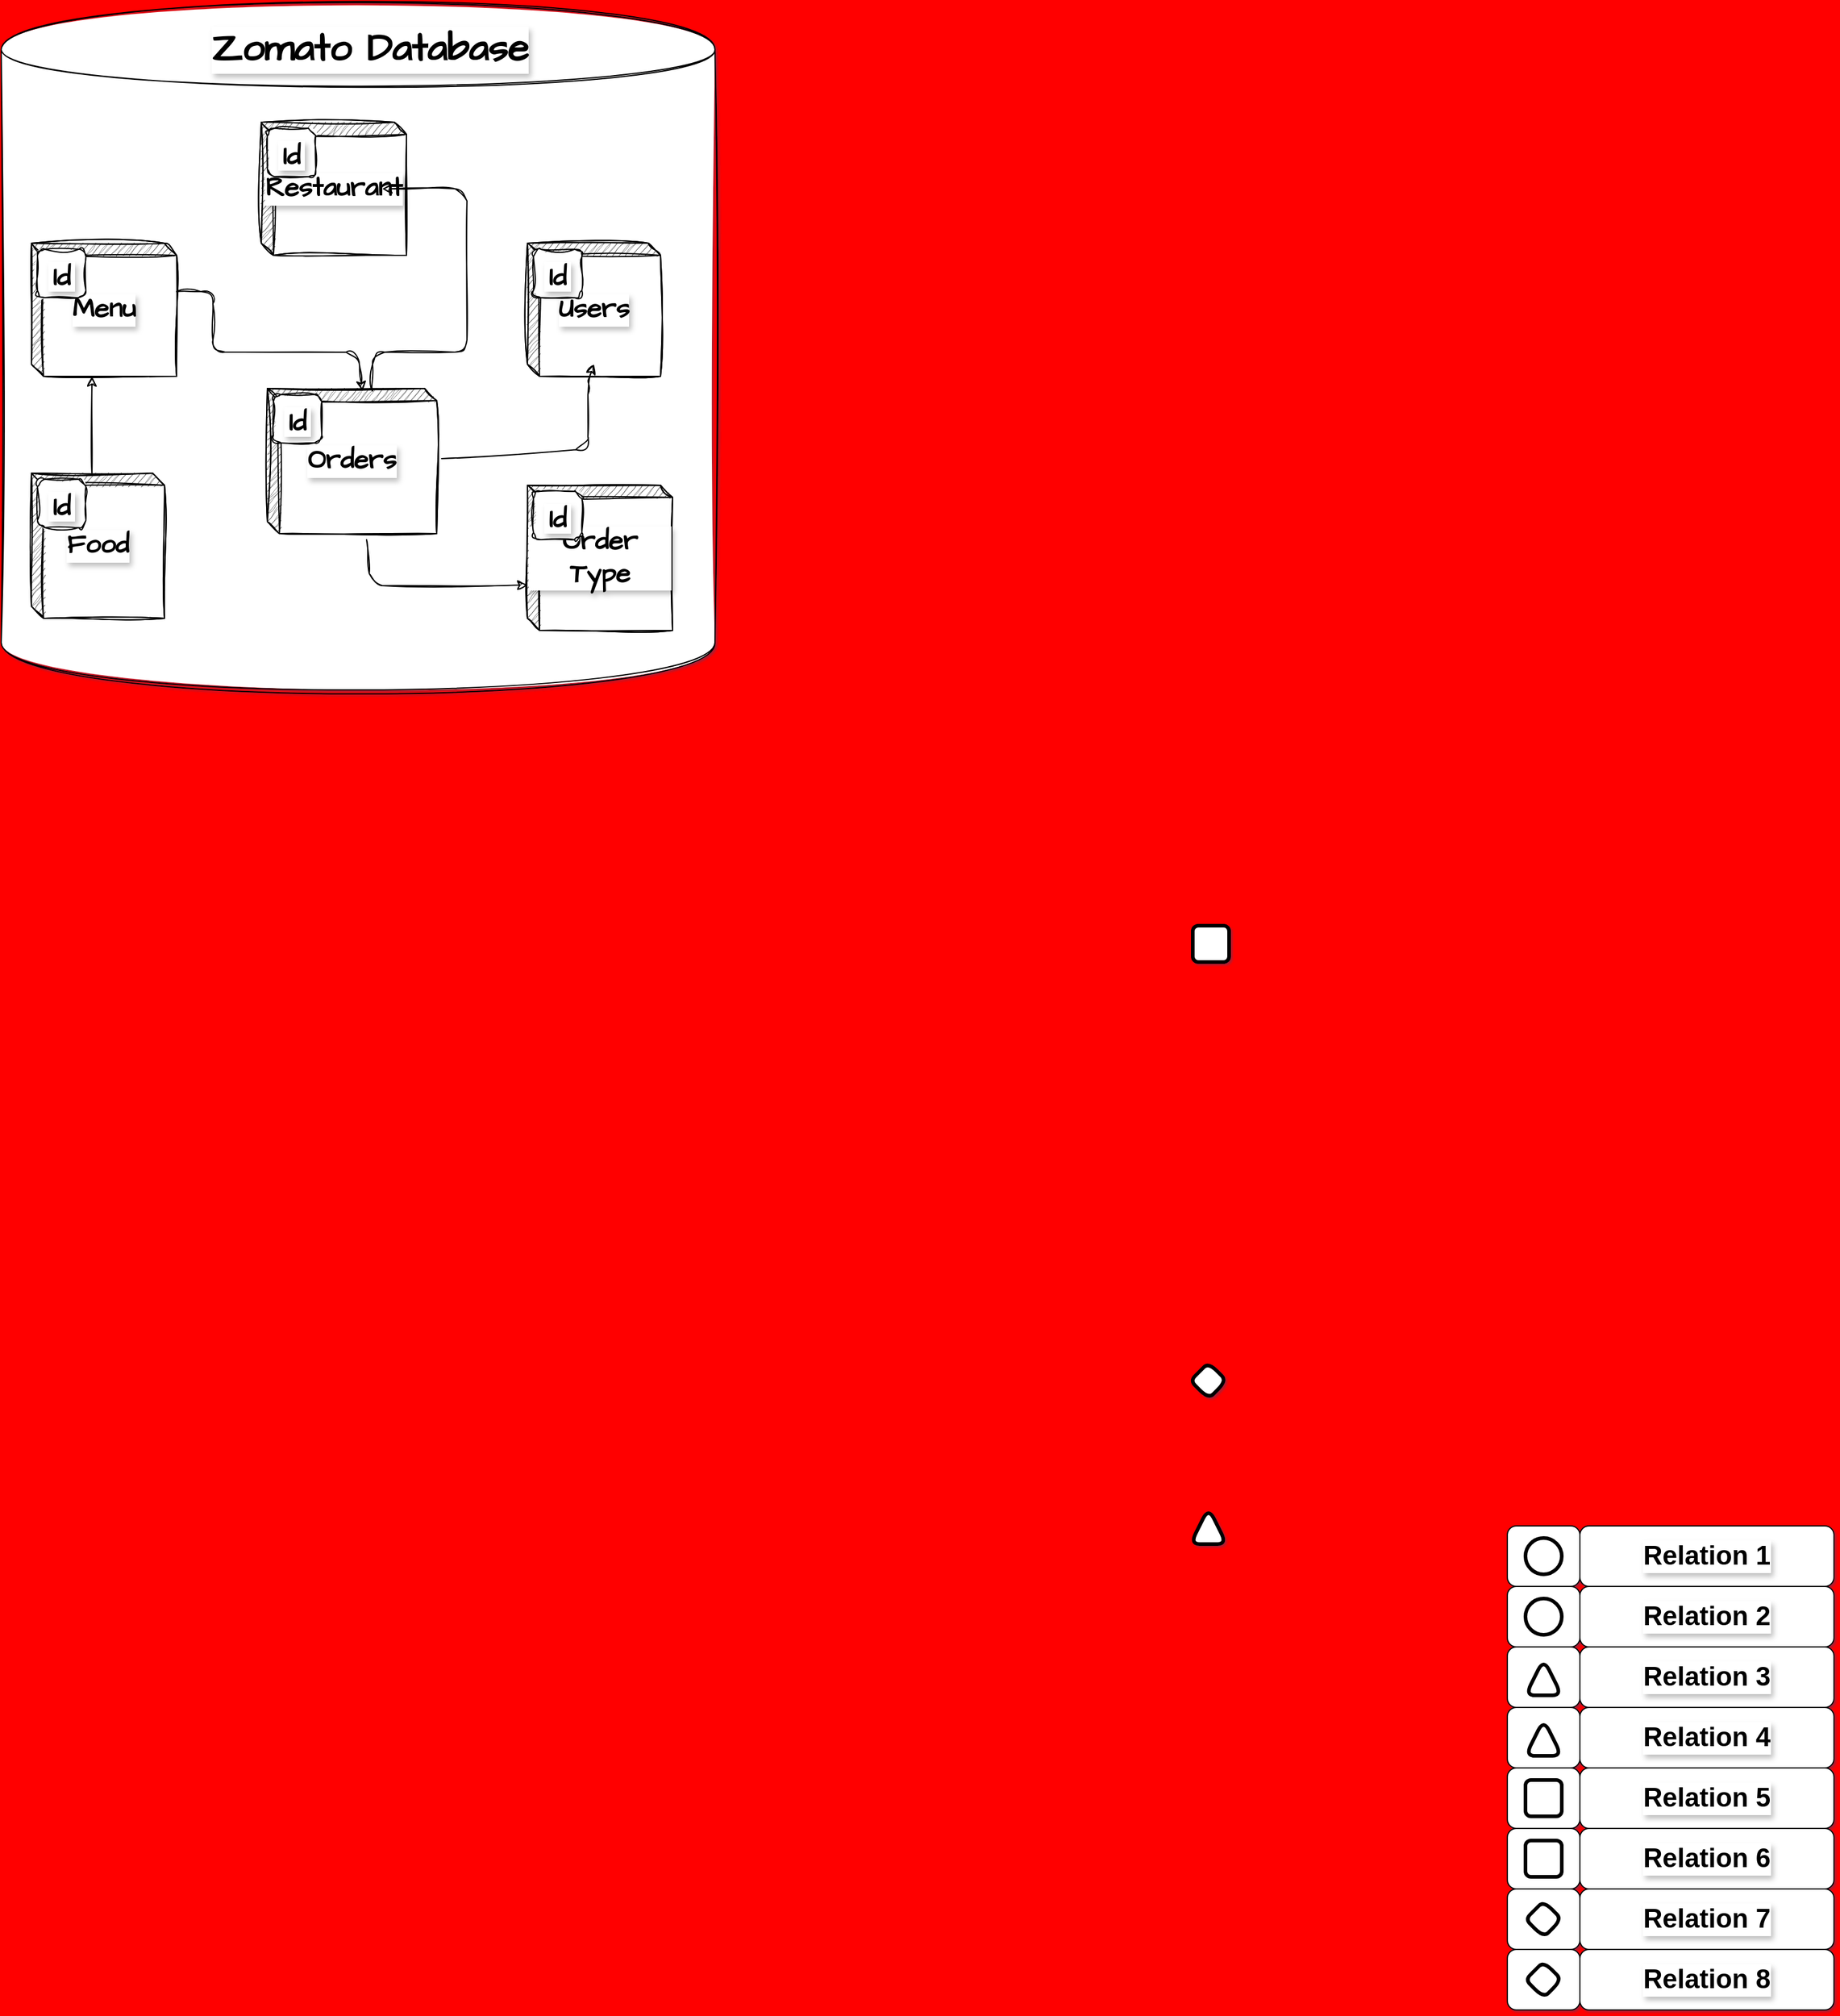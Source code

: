 <mxfile version="27.2.0">
  <diagram name="Page-1" id="bd83a815-5ea8-2e97-e5ec-87c9f400f2fa">
    <mxGraphModel dx="1237" dy="1903" grid="1" gridSize="10" guides="1" tooltips="1" connect="1" arrows="1" fold="1" page="1" pageScale="1.5" pageWidth="1169" pageHeight="826" background="#FF0000" math="0" shadow="1" adaptiveColors="auto">
      <root>
        <mxCell id="0" style=";html=1;" />
        <mxCell id="1" style=";html=1;" parent="0" />
        <mxCell id="1516e18e63f93b96-4" value="" style="whiteSpace=wrap;html=1;rounded=1;shadow=0;strokeWidth=1;fontSize=22;labelBackgroundColor=default;labelBorderColor=none;textShadow=1;fontStyle=1" parent="1" vertex="1">
          <mxGeometry x="1400" y="1140" width="60" height="50" as="geometry" />
        </mxCell>
        <mxCell id="1516e18e63f93b96-5" value="Relation 8" style="whiteSpace=wrap;html=1;rounded=1;shadow=0;strokeWidth=1;fontSize=22;labelBackgroundColor=default;labelBorderColor=none;textShadow=1;fontStyle=1" parent="1" vertex="1">
          <mxGeometry x="1460" y="1140" width="210" height="50" as="geometry" />
        </mxCell>
        <mxCell id="1516e18e63f93b96-12" value="" style="rhombus;whiteSpace=wrap;html=1;rounded=1;shadow=0;strokeWidth=3;fontSize=22;labelBackgroundColor=default;labelBorderColor=none;textShadow=1;fontStyle=1" parent="1" vertex="1">
          <mxGeometry x="1415" y="1150" width="30" height="30" as="geometry" />
        </mxCell>
        <mxCell id="1516e18e63f93b96-14" value="" style="whiteSpace=wrap;html=1;rounded=1;shadow=0;strokeWidth=1;fontSize=22;labelBackgroundColor=default;labelBorderColor=none;textShadow=1;fontStyle=1" parent="1" vertex="1">
          <mxGeometry x="1400" y="1090" width="60" height="50" as="geometry" />
        </mxCell>
        <mxCell id="1516e18e63f93b96-15" value="Relation 7" style="whiteSpace=wrap;html=1;rounded=1;shadow=0;strokeWidth=1;fontSize=22;labelBackgroundColor=default;labelBorderColor=none;textShadow=1;fontStyle=1" parent="1" vertex="1">
          <mxGeometry x="1460" y="1090" width="210" height="50" as="geometry" />
        </mxCell>
        <mxCell id="1516e18e63f93b96-18" value="" style="whiteSpace=wrap;html=1;rounded=1;shadow=0;strokeWidth=1;fontSize=22;labelBackgroundColor=default;labelBorderColor=none;textShadow=1;fontStyle=1" parent="1" vertex="1">
          <mxGeometry x="1400" y="1040" width="60" height="50" as="geometry" />
        </mxCell>
        <mxCell id="1516e18e63f93b96-19" value="Relation 6" style="whiteSpace=wrap;html=1;rounded=1;shadow=0;strokeWidth=1;fontSize=22;labelBackgroundColor=default;labelBorderColor=none;textShadow=1;fontStyle=1" parent="1" vertex="1">
          <mxGeometry x="1460" y="1040" width="210" height="50" as="geometry" />
        </mxCell>
        <mxCell id="1516e18e63f93b96-20" value="" style="whiteSpace=wrap;html=1;rounded=1;shadow=0;strokeWidth=1;fontSize=22;labelBackgroundColor=default;labelBorderColor=none;textShadow=1;fontStyle=1" parent="1" vertex="1">
          <mxGeometry x="1400" y="990" width="60" height="50" as="geometry" />
        </mxCell>
        <mxCell id="1516e18e63f93b96-21" value="Relation 5" style="whiteSpace=wrap;html=1;rounded=1;shadow=0;strokeWidth=1;fontSize=22;labelBackgroundColor=default;labelBorderColor=none;textShadow=1;fontStyle=1" parent="1" vertex="1">
          <mxGeometry x="1460" y="990" width="210" height="50" as="geometry" />
        </mxCell>
        <mxCell id="1516e18e63f93b96-22" value="" style="whiteSpace=wrap;html=1;rounded=1;shadow=0;strokeWidth=1;fontSize=22;labelBackgroundColor=default;labelBorderColor=none;textShadow=1;fontStyle=1" parent="1" vertex="1">
          <mxGeometry x="1400" y="940" width="60" height="50" as="geometry" />
        </mxCell>
        <mxCell id="1516e18e63f93b96-23" value="Relation 4" style="whiteSpace=wrap;html=1;rounded=1;shadow=0;strokeWidth=1;fontSize=22;labelBackgroundColor=default;labelBorderColor=none;textShadow=1;fontStyle=1" parent="1" vertex="1">
          <mxGeometry x="1460" y="940" width="210" height="50" as="geometry" />
        </mxCell>
        <mxCell id="1516e18e63f93b96-24" value="" style="whiteSpace=wrap;html=1;rounded=1;shadow=0;strokeWidth=1;fontSize=22;labelBackgroundColor=default;labelBorderColor=none;textShadow=1;fontStyle=1" parent="1" vertex="1">
          <mxGeometry x="1400" y="890" width="60" height="50" as="geometry" />
        </mxCell>
        <mxCell id="1516e18e63f93b96-25" value="Relation 3" style="whiteSpace=wrap;html=1;rounded=1;shadow=0;strokeWidth=1;fontSize=22;labelBackgroundColor=default;labelBorderColor=none;textShadow=1;fontStyle=1" parent="1" vertex="1">
          <mxGeometry x="1460" y="890" width="210" height="50" as="geometry" />
        </mxCell>
        <mxCell id="1516e18e63f93b96-26" value="" style="whiteSpace=wrap;html=1;rounded=1;shadow=0;strokeWidth=1;fontSize=22;labelBackgroundColor=default;labelBorderColor=none;textShadow=1;fontStyle=1" parent="1" vertex="1">
          <mxGeometry x="1400" y="840" width="60" height="50" as="geometry" />
        </mxCell>
        <mxCell id="1516e18e63f93b96-27" value="Relation 2" style="whiteSpace=wrap;html=1;rounded=1;shadow=0;strokeWidth=1;fontSize=22;labelBackgroundColor=default;labelBorderColor=none;textShadow=1;fontStyle=1" parent="1" vertex="1">
          <mxGeometry x="1460" y="840" width="210" height="50" as="geometry" />
        </mxCell>
        <mxCell id="1516e18e63f93b96-28" value="" style="whiteSpace=wrap;html=1;rounded=1;shadow=0;strokeWidth=1;fontSize=22;labelBackgroundColor=default;labelBorderColor=none;textShadow=1;fontStyle=1" parent="1" vertex="1">
          <mxGeometry x="1400" y="790" width="60" height="50" as="geometry" />
        </mxCell>
        <mxCell id="1516e18e63f93b96-29" value="Relation 1" style="whiteSpace=wrap;html=1;rounded=1;shadow=0;strokeWidth=1;fontSize=22;labelBackgroundColor=default;labelBorderColor=none;textShadow=1;fontStyle=1" parent="1" vertex="1">
          <mxGeometry x="1460" y="790" width="210" height="50" as="geometry" />
        </mxCell>
        <mxCell id="1516e18e63f93b96-6" value="" style="ellipse;whiteSpace=wrap;html=1;rounded=1;shadow=0;strokeWidth=3;fontSize=22;labelBackgroundColor=default;labelBorderColor=none;textShadow=1;fontStyle=1" parent="1" vertex="1">
          <mxGeometry x="1415" y="800" width="30" height="30" as="geometry" />
        </mxCell>
        <mxCell id="1516e18e63f93b96-7" value="" style="ellipse;whiteSpace=wrap;html=1;rounded=1;shadow=0;strokeWidth=3;fontSize=22;labelBackgroundColor=default;labelBorderColor=none;textShadow=1;fontStyle=1" parent="1" vertex="1">
          <mxGeometry x="1415" y="850" width="30" height="30" as="geometry" />
        </mxCell>
        <mxCell id="1516e18e63f93b96-8" value="" style="triangle;whiteSpace=wrap;html=1;rounded=1;shadow=0;strokeWidth=3;fontSize=22;direction=north;labelBackgroundColor=default;labelBorderColor=none;textShadow=1;fontStyle=1" parent="1" vertex="1">
          <mxGeometry x="1415" y="950" width="30" height="30" as="geometry" />
        </mxCell>
        <mxCell id="1516e18e63f93b96-9" value="" style="triangle;whiteSpace=wrap;html=1;rounded=1;shadow=0;strokeWidth=3;fontSize=22;direction=north;labelBackgroundColor=default;labelBorderColor=none;textShadow=1;fontStyle=1" parent="1" vertex="1">
          <mxGeometry x="1415" y="900" width="30" height="30" as="geometry" />
        </mxCell>
        <mxCell id="1516e18e63f93b96-10" value="" style="whiteSpace=wrap;html=1;rounded=1;shadow=0;strokeWidth=3;fontSize=22;labelBackgroundColor=default;labelBorderColor=none;textShadow=1;fontStyle=1" parent="1" vertex="1">
          <mxGeometry x="1415" y="1000" width="30" height="30" as="geometry" />
        </mxCell>
        <mxCell id="1516e18e63f93b96-11" value="" style="whiteSpace=wrap;html=1;rounded=1;shadow=0;strokeWidth=3;fontSize=22;labelBackgroundColor=default;labelBorderColor=none;textShadow=1;fontStyle=1" parent="1" vertex="1">
          <mxGeometry x="1415" y="1050" width="30" height="30" as="geometry" />
        </mxCell>
        <mxCell id="1516e18e63f93b96-13" value="" style="rhombus;whiteSpace=wrap;html=1;rounded=1;shadow=0;strokeWidth=3;fontSize=22;labelBackgroundColor=default;labelBorderColor=none;textShadow=1;fontStyle=1" parent="1" vertex="1">
          <mxGeometry x="1415" y="1100" width="30" height="30" as="geometry" />
        </mxCell>
        <mxCell id="1516e18e63f93b96-37" value="" style="triangle;whiteSpace=wrap;html=1;rounded=1;shadow=0;strokeWidth=3;fontSize=22;direction=north;labelBackgroundColor=default;labelBorderColor=none;textShadow=1;fontStyle=1" parent="1" vertex="1">
          <mxGeometry x="1138" y="775" width="30" height="30" as="geometry" />
        </mxCell>
        <mxCell id="1516e18e63f93b96-46" value="" style="whiteSpace=wrap;html=1;rounded=1;shadow=0;strokeWidth=3;fontSize=22;labelBackgroundColor=default;labelBorderColor=none;textShadow=1;fontStyle=1" parent="1" vertex="1">
          <mxGeometry x="1140" y="294" width="30" height="30" as="geometry" />
        </mxCell>
        <mxCell id="1516e18e63f93b96-50" value="" style="rhombus;whiteSpace=wrap;html=1;rounded=1;shadow=0;strokeWidth=3;fontSize=22;labelBackgroundColor=default;labelBorderColor=none;textShadow=1;fontStyle=1" parent="1" vertex="1">
          <mxGeometry x="1138" y="655" width="30" height="30" as="geometry" />
        </mxCell>
        <mxCell id="RdeyTqE3liavMYsSUW6t-1" value="" style="shape=cylinder;whiteSpace=wrap;html=1;boundedLbl=1;backgroundOutline=1;sketch=1;hachureGap=4;jiggle=2;curveFitting=1;fontFamily=Architects Daughter;fontSource=https%3A%2F%2Ffonts.googleapis.com%2Fcss%3Ffamily%3DArchitects%2BDaughter;labelBackgroundColor=default;rounded=1;labelBorderColor=none;textShadow=1;fontSize=22;fontStyle=1" parent="1" vertex="1">
          <mxGeometry x="155" y="-470" width="590" height="570" as="geometry" />
        </mxCell>
        <mxCell id="RdeyTqE3liavMYsSUW6t-2" value="Orders" style="html=1;dashed=0;whiteSpace=wrap;shape=mxgraph.dfd.externalEntity;sketch=1;hachureGap=4;jiggle=2;curveFitting=1;fontFamily=Architects Daughter;fontSource=https%3A%2F%2Ffonts.googleapis.com%2Fcss%3Ffamily%3DArchitects%2BDaughter;labelBackgroundColor=default;rounded=1;fontSize=22;labelBorderColor=none;textShadow=1;fontStyle=1" parent="1" vertex="1">
          <mxGeometry x="375" y="-150" width="140" height="120" as="geometry" />
        </mxCell>
        <mxCell id="RdeyTqE3liavMYsSUW6t-3" value="Id" style="autosize=1;part=1;resizable=0;sketch=1;hachureGap=4;jiggle=2;curveFitting=1;fontFamily=Architects Daughter;fontSource=https%3A%2F%2Ffonts.googleapis.com%2Fcss%3Ffamily%3DArchitects%2BDaughter;labelBackgroundColor=default;rounded=1;fontSize=22;labelBorderColor=none;textShadow=1;fontStyle=1" parent="RdeyTqE3liavMYsSUW6t-2" vertex="1">
          <mxGeometry width="40" height="40" relative="1" as="geometry">
            <mxPoint x="5" y="5" as="offset" />
          </mxGeometry>
        </mxCell>
        <mxCell id="RdeyTqE3liavMYsSUW6t-4" value="Users" style="html=1;dashed=0;whiteSpace=wrap;shape=mxgraph.dfd.externalEntity;sketch=1;hachureGap=4;jiggle=2;curveFitting=1;fontFamily=Architects Daughter;fontSource=https%3A%2F%2Ffonts.googleapis.com%2Fcss%3Ffamily%3DArchitects%2BDaughter;labelBackgroundColor=default;rounded=1;labelBorderColor=none;textShadow=1;fontSize=22;fontStyle=1" parent="1" vertex="1">
          <mxGeometry x="590" y="-270" width="110" height="110" as="geometry" />
        </mxCell>
        <mxCell id="RdeyTqE3liavMYsSUW6t-5" value="Id" style="autosize=1;part=1;resizable=0;sketch=1;hachureGap=4;jiggle=2;curveFitting=1;fontFamily=Architects Daughter;fontSource=https%3A%2F%2Ffonts.googleapis.com%2Fcss%3Ffamily%3DArchitects%2BDaughter;labelBackgroundColor=default;rounded=1;fontSize=22;labelBorderColor=none;textShadow=1;fontStyle=1" parent="RdeyTqE3liavMYsSUW6t-4" vertex="1">
          <mxGeometry width="40" height="40" relative="1" as="geometry">
            <mxPoint x="5" y="5" as="offset" />
          </mxGeometry>
        </mxCell>
        <mxCell id="RdeyTqE3liavMYsSUW6t-6" value="Order Type" style="html=1;dashed=0;whiteSpace=wrap;shape=mxgraph.dfd.externalEntity;sketch=1;hachureGap=4;jiggle=2;curveFitting=1;fontFamily=Architects Daughter;fontSource=https%3A%2F%2Ffonts.googleapis.com%2Fcss%3Ffamily%3DArchitects%2BDaughter;labelBackgroundColor=default;rounded=1;fontSize=22;labelBorderColor=none;textShadow=1;fontStyle=1" parent="1" vertex="1">
          <mxGeometry x="590" y="-70" width="120" height="120" as="geometry" />
        </mxCell>
        <mxCell id="RdeyTqE3liavMYsSUW6t-7" value="Id" style="autosize=1;part=1;resizable=0;sketch=1;hachureGap=4;jiggle=2;curveFitting=1;fontFamily=Architects Daughter;fontSource=https%3A%2F%2Ffonts.googleapis.com%2Fcss%3Ffamily%3DArchitects%2BDaughter;labelBackgroundColor=default;rounded=1;fontSize=22;labelBorderColor=none;textShadow=1;fontStyle=1" parent="RdeyTqE3liavMYsSUW6t-6" vertex="1">
          <mxGeometry width="40" height="40" relative="1" as="geometry">
            <mxPoint x="5" y="5" as="offset" />
          </mxGeometry>
        </mxCell>
        <mxCell id="RdeyTqE3liavMYsSUW6t-8" value="Menu" style="html=1;dashed=0;whiteSpace=wrap;shape=mxgraph.dfd.externalEntity;sketch=1;hachureGap=4;jiggle=2;curveFitting=1;fontFamily=Architects Daughter;fontSource=https%3A%2F%2Ffonts.googleapis.com%2Fcss%3Ffamily%3DArchitects%2BDaughter;labelBackgroundColor=default;rounded=1;fontSize=22;labelBorderColor=none;textShadow=1;fontStyle=1" parent="1" vertex="1">
          <mxGeometry x="180" y="-270" width="120" height="110" as="geometry" />
        </mxCell>
        <mxCell id="RdeyTqE3liavMYsSUW6t-9" value="Id" style="autosize=1;part=1;resizable=0;sketch=1;hachureGap=4;jiggle=2;curveFitting=1;fontFamily=Architects Daughter;fontSource=https%3A%2F%2Ffonts.googleapis.com%2Fcss%3Ffamily%3DArchitects%2BDaughter;labelBackgroundColor=default;rounded=1;fontSize=22;labelBorderColor=none;textShadow=1;fontStyle=1" parent="RdeyTqE3liavMYsSUW6t-8" vertex="1">
          <mxGeometry width="40" height="40" relative="1" as="geometry">
            <mxPoint x="5" y="5" as="offset" />
          </mxGeometry>
        </mxCell>
        <mxCell id="RdeyTqE3liavMYsSUW6t-10" value="Food" style="html=1;dashed=0;whiteSpace=wrap;shape=mxgraph.dfd.externalEntity;sketch=1;hachureGap=4;jiggle=2;curveFitting=1;fontFamily=Architects Daughter;fontSource=https%3A%2F%2Ffonts.googleapis.com%2Fcss%3Ffamily%3DArchitects%2BDaughter;labelBackgroundColor=default;rounded=1;fontSize=22;labelBorderColor=none;textShadow=1;fontStyle=1" parent="1" vertex="1">
          <mxGeometry x="180" y="-80" width="110" height="120" as="geometry" />
        </mxCell>
        <mxCell id="RdeyTqE3liavMYsSUW6t-11" value="Id" style="autosize=1;part=1;resizable=0;sketch=1;hachureGap=4;jiggle=2;curveFitting=1;fontFamily=Architects Daughter;fontSource=https%3A%2F%2Ffonts.googleapis.com%2Fcss%3Ffamily%3DArchitects%2BDaughter;labelBackgroundColor=default;rounded=1;fontSize=22;labelBorderColor=none;textShadow=1;fontStyle=1" parent="RdeyTqE3liavMYsSUW6t-10" vertex="1">
          <mxGeometry width="40" height="40" relative="1" as="geometry">
            <mxPoint x="5" y="5" as="offset" />
          </mxGeometry>
        </mxCell>
        <mxCell id="RdeyTqE3liavMYsSUW6t-13" value="" style="endArrow=classic;html=1;rounded=1;sketch=1;hachureGap=4;jiggle=2;curveFitting=1;fontFamily=Architects Daughter;fontSource=https%3A%2F%2Ffonts.googleapis.com%2Fcss%3Ffamily%3DArchitects%2BDaughter;entryX=0.56;entryY=0.02;entryDx=0;entryDy=0;entryPerimeter=0;labelBackgroundColor=default;fontColor=default;fontSize=22;labelBorderColor=none;textShadow=1;fontStyle=1" parent="1" target="RdeyTqE3liavMYsSUW6t-2" edge="1">
          <mxGeometry width="50" height="50" relative="1" as="geometry">
            <mxPoint x="300" y="-230" as="sourcePoint" />
            <mxPoint x="440" y="-220" as="targetPoint" />
            <Array as="points">
              <mxPoint x="330" y="-230" />
              <mxPoint x="330" y="-180" />
              <mxPoint x="450" y="-180" />
            </Array>
          </mxGeometry>
        </mxCell>
        <mxCell id="RdeyTqE3liavMYsSUW6t-14" value="" style="endArrow=classic;html=1;rounded=1;sketch=1;hachureGap=4;jiggle=2;curveFitting=1;fontFamily=Architects Daughter;fontSource=https%3A%2F%2Ffonts.googleapis.com%2Fcss%3Ffamily%3DArchitects%2BDaughter;exitX=1.029;exitY=0.483;exitDx=0;exitDy=0;exitPerimeter=0;entryX=0;entryY=0;entryDx=55;entryDy=100;entryPerimeter=0;labelBackgroundColor=default;fontColor=default;fontSize=22;labelBorderColor=none;textShadow=1;fontStyle=1" parent="1" source="RdeyTqE3liavMYsSUW6t-2" target="RdeyTqE3liavMYsSUW6t-4" edge="1">
          <mxGeometry width="50" height="50" relative="1" as="geometry">
            <mxPoint x="420" y="-130" as="sourcePoint" />
            <mxPoint x="470" y="-180" as="targetPoint" />
            <Array as="points">
              <mxPoint x="640" y="-100" />
              <mxPoint x="640" y="-155" />
            </Array>
          </mxGeometry>
        </mxCell>
        <mxCell id="RdeyTqE3liavMYsSUW6t-19" value="" style="endArrow=classic;html=1;rounded=1;sketch=1;hachureGap=4;jiggle=2;curveFitting=1;fontFamily=Architects Daughter;fontSource=https%3A%2F%2Ffonts.googleapis.com%2Fcss%3Ffamily%3DArchitects%2BDaughter;exitX=0.586;exitY=1.042;exitDx=0;exitDy=0;exitPerimeter=0;entryX=0;entryY=0;entryDx=0;entryDy=82.5;entryPerimeter=0;labelBackgroundColor=default;fontColor=default;fontSize=22;labelBorderColor=none;textShadow=1;fontStyle=1" parent="1" source="RdeyTqE3liavMYsSUW6t-2" target="RdeyTqE3liavMYsSUW6t-6" edge="1">
          <mxGeometry width="50" height="50" relative="1" as="geometry">
            <mxPoint x="420" y="-130" as="sourcePoint" />
            <mxPoint x="470" y="-180" as="targetPoint" />
            <Array as="points">
              <mxPoint x="460" y="13" />
            </Array>
          </mxGeometry>
        </mxCell>
        <mxCell id="RdeyTqE3liavMYsSUW6t-20" value="" style="endArrow=classic;html=1;rounded=1;sketch=1;hachureGap=4;jiggle=2;curveFitting=1;fontFamily=Architects Daughter;fontSource=https%3A%2F%2Ffonts.googleapis.com%2Fcss%3Ffamily%3DArchitects%2BDaughter;exitX=0;exitY=0;exitDx=50;exitDy=0;exitPerimeter=0;labelBackgroundColor=default;fontColor=default;fontSize=22;labelBorderColor=none;textShadow=1;fontStyle=1" parent="1" source="RdeyTqE3liavMYsSUW6t-10" edge="1">
          <mxGeometry width="50" height="50" relative="1" as="geometry">
            <mxPoint x="250" y="-120" as="sourcePoint" />
            <mxPoint x="230" y="-160" as="targetPoint" />
          </mxGeometry>
        </mxCell>
        <mxCell id="RdeyTqE3liavMYsSUW6t-22" value="Restaurant" style="html=1;dashed=0;whiteSpace=wrap;shape=mxgraph.dfd.externalEntity;sketch=1;hachureGap=4;jiggle=2;curveFitting=1;fontFamily=Architects Daughter;fontSource=https%3A%2F%2Ffonts.googleapis.com%2Fcss%3Ffamily%3DArchitects%2BDaughter;labelBackgroundColor=default;rounded=1;fontSize=22;labelBorderColor=none;textShadow=1;fontStyle=1" parent="1" vertex="1">
          <mxGeometry x="370" y="-370" width="120" height="110" as="geometry" />
        </mxCell>
        <mxCell id="RdeyTqE3liavMYsSUW6t-23" value="Id" style="autosize=1;part=1;resizable=0;sketch=1;hachureGap=4;jiggle=2;curveFitting=1;fontFamily=Architects Daughter;fontSource=https%3A%2F%2Ffonts.googleapis.com%2Fcss%3Ffamily%3DArchitects%2BDaughter;labelBackgroundColor=default;rounded=1;fontSize=22;labelBorderColor=none;textShadow=1;fontStyle=1" parent="RdeyTqE3liavMYsSUW6t-22" vertex="1">
          <mxGeometry width="40" height="40" relative="1" as="geometry">
            <mxPoint x="5" y="5" as="offset" />
          </mxGeometry>
        </mxCell>
        <mxCell id="RdeyTqE3liavMYsSUW6t-24" value="" style="endArrow=classic;html=1;rounded=1;sketch=1;hachureGap=4;jiggle=2;curveFitting=1;fontFamily=Architects Daughter;fontSource=https%3A%2F%2Ffonts.googleapis.com%2Fcss%3Ffamily%3DArchitects%2BDaughter;entryX=0;entryY=0;entryDx=100;entryDy=55;entryPerimeter=0;exitX=0.621;exitY=0.017;exitDx=0;exitDy=0;exitPerimeter=0;labelBackgroundColor=default;fontColor=default;fontSize=22;labelBorderColor=none;textShadow=1;fontStyle=1" parent="1" source="RdeyTqE3liavMYsSUW6t-2" target="RdeyTqE3liavMYsSUW6t-22" edge="1">
          <mxGeometry width="50" height="50" relative="1" as="geometry">
            <mxPoint x="515" y="-180" as="sourcePoint" />
            <mxPoint x="565" y="-230" as="targetPoint" />
            <Array as="points">
              <mxPoint x="462" y="-180" />
              <mxPoint x="540" y="-180" />
              <mxPoint x="540" y="-315" />
            </Array>
          </mxGeometry>
        </mxCell>
        <mxCell id="RdeyTqE3liavMYsSUW6t-25" value="&lt;font style=&quot;font-size: 32px;&quot;&gt;Zomato Database&lt;/font&gt;" style="text;html=1;align=center;verticalAlign=middle;whiteSpace=wrap;rounded=1;fontFamily=Architects Daughter;fontSource=https%3A%2F%2Ffonts.googleapis.com%2Fcss%3Ffamily%3DArchitects%2BDaughter;fontSize=22;labelBackgroundColor=default;labelBorderColor=none;textShadow=1;fontStyle=1" parent="1" vertex="1">
          <mxGeometry x="290" y="-460" width="340" height="60" as="geometry" />
        </mxCell>
      </root>
    </mxGraphModel>
  </diagram>
</mxfile>
